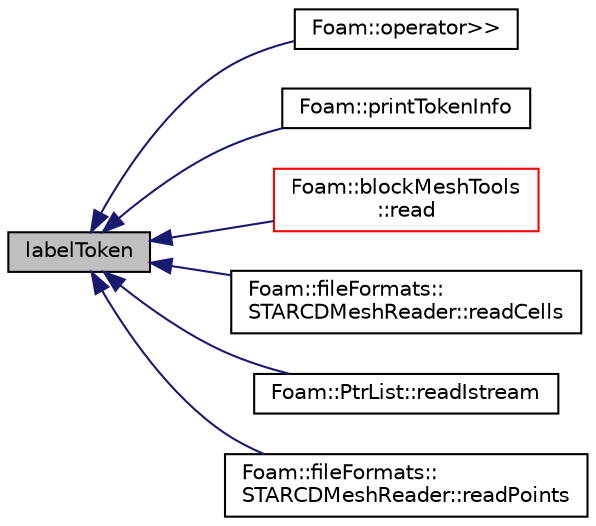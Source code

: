 digraph "labelToken"
{
  bgcolor="transparent";
  edge [fontname="Helvetica",fontsize="10",labelfontname="Helvetica",labelfontsize="10"];
  node [fontname="Helvetica",fontsize="10",shape=record];
  rankdir="LR";
  Node1 [label="labelToken",height=0.2,width=0.4,color="black", fillcolor="grey75", style="filled" fontcolor="black"];
  Node1 -> Node2 [dir="back",color="midnightblue",fontsize="10",style="solid",fontname="Helvetica"];
  Node2 [label="Foam::operator\>\>",height=0.2,width=0.4,color="black",URL="$namespaceFoam.html#ae227de6944e3a8f3ea82a5ed6f16d767"];
  Node1 -> Node3 [dir="back",color="midnightblue",fontsize="10",style="solid",fontname="Helvetica"];
  Node3 [label="Foam::printTokenInfo",height=0.2,width=0.4,color="black",URL="$namespaceFoam.html#a3e33d5c9001bbca2d697f40ef1973e50"];
  Node1 -> Node4 [dir="back",color="midnightblue",fontsize="10",style="solid",fontname="Helvetica"];
  Node4 [label="Foam::blockMeshTools\l::read",height=0.2,width=0.4,color="red",URL="$namespaceFoam_1_1blockMeshTools.html#a1b8232db9dfb934fcfdfcd000cf9832e",tooltip="In-place read with dictionary lookup. "];
  Node1 -> Node5 [dir="back",color="midnightblue",fontsize="10",style="solid",fontname="Helvetica"];
  Node5 [label="Foam::fileFormats::\lSTARCDMeshReader::readCells",height=0.2,width=0.4,color="black",URL="$classFoam_1_1fileFormats_1_1STARCDMeshReader.html#ac92ac489841efbc9ad374e345bdb2cc2",tooltip="Read cell connectivities from file. "];
  Node1 -> Node6 [dir="back",color="midnightblue",fontsize="10",style="solid",fontname="Helvetica"];
  Node6 [label="Foam::PtrList::readIstream",height=0.2,width=0.4,color="black",URL="$classFoam_1_1PtrList.html#abd10854d664e07f878aff6bb4699f02d",tooltip="Read from Istream using Istream constructor class. "];
  Node1 -> Node7 [dir="back",color="midnightblue",fontsize="10",style="solid",fontname="Helvetica"];
  Node7 [label="Foam::fileFormats::\lSTARCDMeshReader::readPoints",height=0.2,width=0.4,color="black",URL="$classFoam_1_1fileFormats_1_1STARCDMeshReader.html#a3273353065f11ab67f26312cbd67082b",tooltip="Read points from file, return the max prostar id used. "];
}
